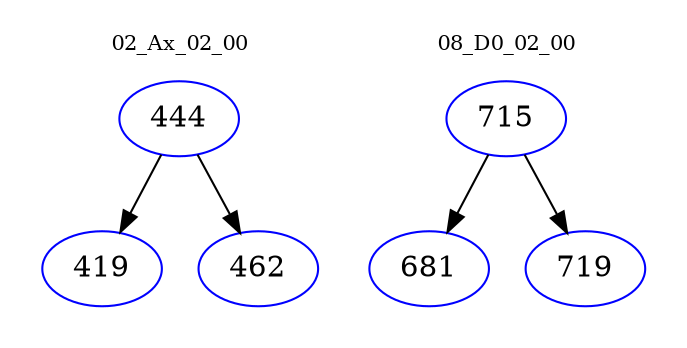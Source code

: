 digraph{
subgraph cluster_0 {
color = white
label = "02_Ax_02_00";
fontsize=10;
T0_444 [label="444", color="blue"]
T0_444 -> T0_419 [color="black"]
T0_419 [label="419", color="blue"]
T0_444 -> T0_462 [color="black"]
T0_462 [label="462", color="blue"]
}
subgraph cluster_1 {
color = white
label = "08_D0_02_00";
fontsize=10;
T1_715 [label="715", color="blue"]
T1_715 -> T1_681 [color="black"]
T1_681 [label="681", color="blue"]
T1_715 -> T1_719 [color="black"]
T1_719 [label="719", color="blue"]
}
}
